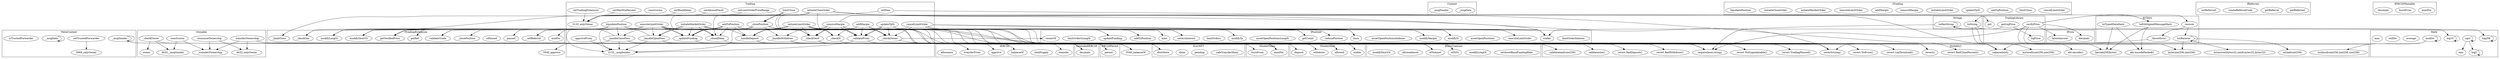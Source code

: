 strict digraph {
subgraph cluster_4993_ECDSA {
label = "ECDSA"
"4993__throwError" [label="_throwError"]
"4993_tryRecover" [label="tryRecover"]
"4993_toTypedDataHash" [label="toTypedDataHash"]
"4993_toEthSignedMessageHash" [label="toEthSignedMessageHash"]
"4993_recover" [label="recover"]
"4993_recover" -> "4993_tryRecover"
"4993_tryRecover" -> "4993_tryRecover"
"4993_recover" -> "4993__throwError"
}subgraph cluster_3969_MetaContext {
label = "MetaContext"
"3969_setTrustedForwarder" [label="setTrustedForwarder"]
"3969__msgSender" [label="_msgSender"]
"3969__msgData" [label="_msgData"]
"3969_isTrustedForwarder" [label="isTrustedForwarder"]
"3969__msgData" -> "3969__msgData"
"3969_setTrustedForwarder" -> "3969_onlyOwner"
"3969__msgSender" -> "3969__msgSender"
}subgraph cluster_3984_IPrice {
label = "IPrice"
"3984_decimals" [label="decimals"]
"3984_latestAnswer" [label="latestAnswer"]
}subgraph cluster_3218_IGovNFT {
label = "IGovNFT"
"3218_safeTransferMany" [label="safeTransferMany"]
"3218_pending" [label="pending"]
"3218_claim" [label="claim"]
"3218_distribute" [label="distribute"]
}subgraph cluster_5015_Context {
label = "Context"
"5015__msgData" [label="_msgData"]
"5015__msgSender" [label="_msgSender"]
}subgraph cluster_4632_Ownable {
label = "Ownable"
"4632__transferOwnership" [label="_transferOwnership"]
"4632_renounceOwnership" [label="renounceOwnership"]
"4632_owner" [label="owner"]
"4632_constructor" [label="constructor"]
"4632_transferOwnership" [label="transferOwnership"]
"4632__checkOwner" [label="_checkOwner"]
"4632__checkOwner" -> "4632_owner"
"4632_renounceOwnership" -> "4632__transferOwnership"
"4632__checkOwner" -> "4632__msgSender"
"4632_transferOwnership" -> "4632__transferOwnership"
"4632_constructor" -> "4632__msgSender"
"4632_constructor" -> "4632__transferOwnership"
"4632_transferOwnership" -> "4632_onlyOwner"
"4632_renounceOwnership" -> "4632_onlyOwner"
}subgraph cluster_3491_IPosition {
label = "IPosition"
"3491_limitOrderIndexes" [label="limitOrderIndexes"]
"3491_ownerOf" [label="ownerOf"]
"3491_addToPosition" [label="addToPosition"]
"3491_assetOpenPositions" [label="assetOpenPositions"]
"3491_mint" [label="mint"]
"3491_setAccInterest" [label="setAccInterest"]
"3491_assetOpenPositionsIndexes" [label="assetOpenPositionsIndexes"]
"3491_executeLimitOrder" [label="executeLimitOrder"]
"3491_trades" [label="trades"]
"3491_updateFunding" [label="updateFunding"]
"3491_assetOpenPositionsLength" [label="assetOpenPositionsLength"]
"3491_modifySl" [label="modifySl"]
"3491_limitOrders" [label="limitOrders"]
"3491_burn" [label="burn"]
"3491_reducePosition" [label="reducePosition"]
"3491_getCount" [label="getCount"]
"3491_modifyTp" [label="modifyTp"]
"3491_limitOrdersLength" [label="limitOrdersLength"]
"3491_modifyMargin" [label="modifyMargin"]
}subgraph cluster_4519_IERC20 {
label = "IERC20"
"4519_transfer" [label="transfer"]
"4519_totalSupply" [label="totalSupply"]
"4519_approve" [label="approve"]
"4519_transferFrom" [label="transferFrom"]
"4519_balanceOf" [label="balanceOf"]
"4519_allowance" [label="allowance"]
}subgraph cluster_6055_Math {
label = "Math"
"6055_log256" [label="log256"]
"6055_sqrt" [label="sqrt"]
"6055_min" [label="min"]
"6055_log10" [label="log10"]
"6055_log2" [label="log2"]
"6055_mulDiv" [label="mulDiv"]
"6055_average" [label="average"]
"6055_ceilDiv" [label="ceilDiv"]
"6055_max" [label="max"]
"6055_log2" -> "6055_log2"
"6055_mulDiv" -> "6055_mulDiv"
"6055_log256" -> "6055_log256"
"6055_sqrt" -> "6055_min"
"6055_log10" -> "6055_log10"
"6055_sqrt" -> "6055_log2"
"6055_sqrt" -> "6055_sqrt"
}subgraph cluster_3885_ITradingExtension {
label = "ITradingExtension"
"3885__setReferral" [label="_setReferral"]
"3885_minPos" [label="minPos"]
"3885_paused" [label="paused"]
"3885_isPaused" [label="isPaused"]
"3885_validateTrade" [label="validateTrade"]
"3885__closePosition" [label="_closePosition"]
"3885_modifyShortOi" [label="modifyShortOi"]
"3885__checkGas" [label="_checkGas"]
"3885_modifyLongOi" [label="modifyLongOi"]
"3885_getVerifiedPrice" [label="getVerifiedPrice"]
"3885__limitClose" [label="_limitClose"]
"3885_getRef" [label="getRef"]
}subgraph cluster_3766_ITrading {
label = "ITrading"
"3766_cancelLimitOrder" [label="cancelLimitOrder"]
"3766_limitClose" [label="limitClose"]
"3766_addToPosition" [label="addToPosition"]
"3766_updateTpSl" [label="updateTpSl"]
"3766_initiateLimitOrder" [label="initiateLimitOrder"]
"3766_removeMargin" [label="removeMargin"]
"3766_addMargin" [label="addMargin"]
"3766_executeLimitOrder" [label="executeLimitOrder"]
"3766_initiateMarketOrder" [label="initiateMarketOrder"]
"3766_initiateCloseOrder" [label="initiateCloseOrder"]
"3766_liquidatePosition" [label="liquidatePosition"]
}subgraph cluster_3133_Trading {
label = "Trading"
"3133_setFees" [label="setFees"]
"3133_addMargin" [label="addMargin"]
"3133__checkSl" [label="_checkSl"]
"3133__handleWithdraw" [label="_handleWithdraw"]
"3133_initiateCloseOrder" [label="initiateCloseOrder"]
"3133__checkDelay" [label="_checkDelay"]
"3133_addToPosition" [label="addToPosition"]
"3133__checkVault" [label="_checkVault"]
"3133_removeMargin" [label="removeMargin"]
"3133__updateFunding" [label="_updateFunding"]
"3133__handleDeposit" [label="_handleDeposit"]
"3133_cancelLimitOrder" [label="cancelLimitOrder"]
"3133_approveProxy" [label="approveProxy"]
"3133_liquidatePosition" [label="liquidatePosition"]
"3133_setTradingExtension" [label="setTradingExtension"]
"3133_setMaxWinPercent" [label="setMaxWinPercent"]
"3133_limitClose" [label="limitClose"]
"3133__handleOpenFees" [label="_handleOpenFees"]
"3133__checkOwner" [label="_checkOwner"]
"3133__handleCloseFees" [label="_handleCloseFees"]
"3133_executeLimitOrder" [label="executeLimitOrder"]
"3133_setLimitOrderPriceRange" [label="setLimitOrderPriceRange"]
"3133_initiateMarketOrder" [label="initiateMarketOrder"]
"3133_initiateLimitOrder" [label="initiateLimitOrder"]
"3133_constructor" [label="constructor"]
"3133__closePosition" [label="_closePosition"]
"3133__validateProxy" [label="_validateProxy"]
"3133_setAllowedVault" [label="setAllowedVault"]
"3133_updateTpSl" [label="updateTpSl"]
"3133_setBlockDelay" [label="setBlockDelay"]
"3133_initiateMarketOrder" -> "3133__checkVault"
"3133_removeMargin" -> "3133__handleWithdraw"
"3133_initiateMarketOrder" -> "3133__validateProxy"
"3133_addMargin" -> "3133__checkVault"
"3133__closePosition" -> "3133__updateFunding"
"3133_setLimitOrderPriceRange" -> "3133_onlyOwner"
"3133_liquidatePosition" -> "3133__handleCloseFees"
"3133_setMaxWinPercent" -> "3133_onlyOwner"
"3133_addToPosition" -> "3133__updateFunding"
"3133_initiateMarketOrder" -> "3133__handleOpenFees"
"3133__closePosition" -> "3133__handleCloseFees"
"3133__closePosition" -> "3133__msgSender"
"3133_initiateMarketOrder" -> "3133__handleDeposit"
"3133_addToPosition" -> "3133__checkVault"
"3133_initiateCloseOrder" -> "3133__validateProxy"
"3133_addMargin" -> "3133__handleDeposit"
"3133_initiateCloseOrder" -> "3133__checkDelay"
"3133_initiateCloseOrder" -> "3133__closePosition"
"3133_addToPosition" -> "3133__validateProxy"
"3133_addMargin" -> "3133__checkOwner"
"3133_initiateCloseOrder" -> "3133__checkVault"
"3133_executeLimitOrder" -> "3133__msgSender"
"3133_limitClose" -> "3133__checkDelay"
"3133_initiateMarketOrder" -> "3133__checkDelay"
"3133__handleOpenFees" -> "3133__msgSender"
"3133_approveProxy" -> "3133__msgSender"
"3133_executeLimitOrder" -> "3133__updateFunding"
"3133_initiateLimitOrder" -> "3133__checkSl"
"3133_setTradingExtension" -> "3133_onlyOwner"
"3133_addToPosition" -> "3133__checkOwner"
"3133_cancelLimitOrder" -> "3133__checkOwner"
"3133_executeLimitOrder" -> "3133__checkDelay"
"3133_liquidatePosition" -> "3133__updateFunding"
"3133_cancelLimitOrder" -> "3133__validateProxy"
"3133_addToPosition" -> "3133__handleOpenFees"
"3133_removeMargin" -> "3133__checkVault"
"3133_updateTpSl" -> "3133__checkOwner"
"3133__validateProxy" -> "3133__msgSender"
"3133_initiateLimitOrder" -> "3133__checkVault"
"3133_liquidatePosition" -> "3133__msgSender"
"3133_updateTpSl" -> "3133__checkSl"
"3133_setAllowedVault" -> "3133_onlyOwner"
"3133_setFees" -> "3133_onlyOwner"
"3133__closePosition" -> "3133__handleWithdraw"
"3133__handleCloseFees" -> "3133__msgSender"
"3133_addToPosition" -> "3133__handleDeposit"
"3133_initiateMarketOrder" -> "3133__checkSl"
"3133_initiateMarketOrder" -> "3133__updateFunding"
"3133_removeMargin" -> "3133__validateProxy"
"3133_initiateLimitOrder" -> "3133__validateProxy"
"3133_initiateLimitOrder" -> "3133__handleDeposit"
"3133_addToPosition" -> "3133__checkDelay"
"3133_setBlockDelay" -> "3133_onlyOwner"
"3133_updateTpSl" -> "3133__validateProxy"
"3133_executeLimitOrder" -> "3133__handleOpenFees"
"3133_initiateCloseOrder" -> "3133__checkOwner"
"3133_limitClose" -> "3133__closePosition"
"3133_addMargin" -> "3133__validateProxy"
"3133_removeMargin" -> "3133__checkOwner"
}subgraph cluster_3520_IReferrals {
label = "IReferrals"
"3520_getReferred" [label="getReferred"]
"3520_getReferral" [label="getReferral"]
"3520_createReferralCode" [label="createReferralCode"]
"3520_setReferred" [label="setReferred"]
}subgraph cluster_5190_Strings {
label = "Strings"
"5190_toString" [label="toString"]
"5190_toHexString" [label="toHexString"]
"5190_toHexString" -> "5190_toHexString"
}subgraph cluster_3144_ExtendedIERC20 {
label = "ExtendedIERC20"
"3144_decimals" [label="decimals"]
}subgraph cluster_3540_IStableToken {
label = "IStableToken"
"3540_burnFrom" [label="burnFrom"]
"3540_mintFor" [label="mintFor"]
}subgraph cluster_4441_TradingLibrary {
label = "TradingLibrary"
"4441_pnl" [label="pnl"]
"4441_verifyPrice" [label="verifyPrice"]
"4441_liqPrice" [label="liqPrice"]
"4441_getLiqPrice" [label="getLiqPrice"]
"4441_getLiqPrice" -> "4441_liqPrice"
}subgraph cluster_3164_ERC20Permit {
label = "ERC20Permit"
"3164_permit" [label="permit"]
}subgraph cluster_3295_IPairsContract {
label = "IPairsContract"
"3295_setAssetBaseFundingRate" [label="setAssetBaseFundingRate"]
"3295_modifyLongOi" [label="modifyLongOi"]
"3295_idToAsset" [label="idToAsset"]
"3295_idToOi" [label="idToOi"]
"3295_allowedAsset" [label="allowedAsset"]
"3295_modifyShortOi" [label="modifyShortOi"]
}subgraph cluster_3186_IERC20Mintable {
label = "IERC20Mintable"
"3186_mintFor" [label="mintFor"]
"3186_burnFrom" [label="burnFrom"]
"3186_decimals" [label="decimals"]
}subgraph cluster_3571_IStableVault {
label = "IStableVault"
"3571_stable" [label="stable"]
"3571_withdraw" [label="withdraw"]
"3571_deposit" [label="deposit"]
"3571_allowed" [label="allowed"]
}subgraph cluster_solidity {
label = "[Solidity]"
"revert NoPrice()" 
"calldataload(uint256)" 
"revert NotLiquidatable()" 
"revert()" 
"mulmod(uint256,uint256,uint256)" 
"ecrecover(bytes32,uint8,bytes32,bytes32)" 
"mstore8(uint256,uint256)" 
"calldatasize()" 
"require(bool)" 
"revert BadWithdraw()" 
"revert TradingPaused()" 
"revert BadClosePercent()" 
"abi.encode()" 
"keccak256(bytes)" 
"require(bool,string)" 
"abi.encodePacked()" 
"revert(string)" 
"revert LiqThreshold()" 
"byte(uint256,uint256)" 
"revert BadDeposit()" 
"mload(uint256)" 
"3133__handleWithdraw" -> "revert BadWithdraw()"
"4441_verifyPrice" -> "abi.encode()"
"3969__msgSender" -> "calldatasize()"
"3133__handleDeposit" -> "revert BadDeposit()"
"3133_setFees" -> "require(bool)"
"3133_addMargin" -> "revert(string)"
"4993_tryRecover" -> "byte(uint256,uint256)"
"4441_verifyPrice" -> "require(bool,string)"
"3133__checkDelay" -> "revert(string)"
"6055_mulDiv" -> "mulmod(uint256,uint256,uint256)"
"3133_updateTpSl" -> "revert(string)"
"4993__throwError" -> "revert(string)"
"3133_cancelLimitOrder" -> "revert()"
"4993_tryRecover" -> "mload(uint256)"
"6055_mulDiv" -> "require(bool)"
"3133_initiateLimitOrder" -> "revert(string)"
"3133__validateProxy" -> "require(bool,string)"
"4441_verifyPrice" -> "keccak256(bytes)"
"3133_liquidatePosition" -> "revert NotLiquidatable()"
"3133_initiateLimitOrder" -> "revert NoPrice()"
"4632_transferOwnership" -> "require(bool,string)"
"4993_tryRecover" -> "ecrecover(bytes32,uint8,bytes32,bytes32)"
"3133_addMargin" -> "revert()"
"3133_removeMargin" -> "revert(string)"
"3133_executeLimitOrder" -> "revert(string)"
"5190_toHexString" -> "require(bool,string)"
"4993_toTypedDataHash" -> "abi.encodePacked()"
"5190_toString" -> "byte(uint256,uint256)"
"3133_removeMargin" -> "revert()"
"3133_initiateCloseOrder" -> "revert BadClosePercent()"
"3133__checkVault" -> "require(bool,string)"
"4993_toEthSignedMessageHash" -> "abi.encodePacked()"
"3133__closePosition" -> "revert(string)"
"3133_liquidatePosition" -> "revert(string)"
"3133_removeMargin" -> "revert LiqThreshold()"
"3133__checkSl" -> "revert(string)"
"3133_initiateCloseOrder" -> "revert(string)"
"4632__checkOwner" -> "require(bool,string)"
"5190_toString" -> "mstore8(uint256,uint256)"
"3133_addToPosition" -> "revert(string)"
"4993_toEthSignedMessageHash" -> "keccak256(bytes)"
"3133__checkOwner" -> "revert(string)"
"4993_toTypedDataHash" -> "keccak256(bytes)"
"3969__msgSender" -> "calldataload(uint256)"
"3133_executeLimitOrder" -> "require(bool)"
"3133_executeLimitOrder" -> "revert TradingPaused()"
}"3133_addToPosition" -> "3885_modifyShortOi"
"3133_removeMargin" -> "3491_trades"
"3133_addToPosition" -> "3885_modifyLongOi"
"3133_cancelLimitOrder" -> "3540_mintFor"
"3133__checkOwner" -> "3491_ownerOf"
"3133__handleDeposit" -> "3540_burnFrom"
"3133_liquidatePosition" -> "3491_trades"
"3133__closePosition" -> "3491_reducePosition"
"3133__handleOpenFees" -> "3540_mintFor"
"3133_liquidatePosition" -> "3885__checkGas"
"3133__handleWithdraw" -> "3571_withdraw"
"3133_initiateMarketOrder" -> "3885__setReferral"
"3133_initiateLimitOrder" -> "3491_mint"
"3133_addToPosition" -> "3491_setAccInterest"
"3133__handleOpenFees" -> "3885_getRef"
"3133_executeLimitOrder" -> "3491_executeLimitOrder"
"3133_initiateMarketOrder" -> "3491_getCount"
"3133_executeLimitOrder" -> "3885__checkGas"
"3133_liquidatePosition" -> "3885_modifyShortOi"
"3133_initiateMarketOrder" -> "3885_modifyShortOi"
"3133__closePosition" -> "3491_setAccInterest"
"3133_addToPosition" -> "3491_addToPosition"
"3133__handleWithdraw" -> "3144_decimals"
"3133__handleCloseFees" -> "3540_approve"
"3133_removeMargin" -> "3491_modifyMargin"
"3133_executeLimitOrder" -> "3885_paused"
"3133_removeMargin" -> "3295_idToAsset"
"3133_updateTpSl" -> "3491_modifyTp"
"3133_executeLimitOrder" -> "3885_getVerifiedPrice"
"3133_initiateCloseOrder" -> "3491_trades"
"3133__handleOpenFees" -> "3295_idToAsset"
"3133__handleDeposit" -> "4519_transferFrom"
"3133_liquidatePosition" -> "3491_burn"
"3133_addMargin" -> "3491_modifyMargin"
"3133__handleCloseFees" -> "3885_getRef"
"3133_initiateLimitOrder" -> "3885__setReferral"
"3133__closePosition" -> "3885_minPos"
"4993_toEthSignedMessageHash" -> "5190_toString"
"3133__handleDeposit" -> "4519_approve"
"3133_addToPosition" -> "3885_getVerifiedPrice"
"3133__updateFunding" -> "3491_updateFunding"
"3133_liquidatePosition" -> "3885_modifyLongOi"
"3133_removeMargin" -> "3885_getVerifiedPrice"
"3133_updateTpSl" -> "3885_getVerifiedPrice"
"3133__updateFunding" -> "3295_idToAsset"
"3133_initiateMarketOrder" -> "3885_validateTrade"
"3133_liquidatePosition" -> "4441_pnl"
"3133_updateTpSl" -> "3491_modifySl"
"3133__handleDeposit" -> "3571_deposit"
"5190_toString" -> "6055_log10"
"3133__handleDeposit" -> "3164_permit"
"3133_addToPosition" -> "3491_trades"
"3133_liquidatePosition" -> "3885_getVerifiedPrice"
"3133_addToPosition" -> "3885_validateTrade"
"3133_executeLimitOrder" -> "3885_modifyLongOi"
"3133_initiateLimitOrder" -> "3571_stable"
"3133__handleWithdraw" -> "4519_balanceOf"
"3133__updateFunding" -> "3295_idToOi"
"3133__closePosition" -> "3491_burn"
"3133_removeMargin" -> "4441_pnl"
"3133_executeLimitOrder" -> "3491_trades"
"4441_getLiqPrice" -> "3491_trades"
"3133__handleWithdraw" -> "4519_transfer"
"4441_verifyPrice" -> "3984_latestAnswer"
"4441_verifyPrice" -> "4993_toEthSignedMessageHash"
"3133__handleOpenFees" -> "3540_balanceOf"
"3133_cancelLimitOrder" -> "3491_burn"
"3133_addMargin" -> "3295_idToAsset"
"3133_initiateMarketOrder" -> "3885_modifyLongOi"
"3133_updateTpSl" -> "3491_trades"
"3133_initiateCloseOrder" -> "3885_getVerifiedPrice"
"3133_initiateLimitOrder" -> "3885_validateTrade"
"3133__handleDeposit" -> "3144_decimals"
"3133_initiateMarketOrder" -> "3491_mint"
"3133__handleOpenFees" -> "3218_distribute"
"3133_initiateMarketOrder" -> "3885_getVerifiedPrice"
"3133__checkVault" -> "3571_stable"
"3133_addMargin" -> "3491_trades"
"3133_limitClose" -> "3885__limitClose"
"3133_cancelLimitOrder" -> "3491_trades"
"3133__closePosition" -> "3885__closePosition"
"3133__handleCloseFees" -> "3295_idToAsset"
"3133__handleCloseFees" -> "3540_mintFor"
"3133__checkVault" -> "3571_allowed"
"3133__handleWithdraw" -> "3540_mintFor"
"3133_initiateLimitOrder" -> "3491_getCount"
"3133_initiateMarketOrder" -> "3571_stable"
"3133__handleCloseFees" -> "3218_distribute"
"3133__handleDeposit" -> "3540_balanceOf"
"3133_executeLimitOrder" -> "3885_modifyShortOi"
"4441_verifyPrice" -> "3984_decimals"
"5190_toHexString" -> "6055_log256"
"4441_verifyPrice" -> "4993_recover"
}